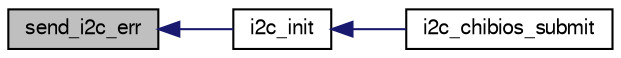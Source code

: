 digraph "send_i2c_err"
{
  edge [fontname="FreeSans",fontsize="10",labelfontname="FreeSans",labelfontsize="10"];
  node [fontname="FreeSans",fontsize="10",shape=record];
  rankdir="LR";
  Node1 [label="send_i2c_err",height=0.2,width=0.4,color="black", fillcolor="grey75", style="filled", fontcolor="black"];
  Node1 -> Node2 [dir="back",color="midnightblue",fontsize="10",style="solid",fontname="FreeSans"];
  Node2 [label="i2c_init",height=0.2,width=0.4,color="black", fillcolor="white", style="filled",URL="$group__i2c.html#ga6b8ffbb119f71ec012b6a2c0a2f92279",tooltip="Initialize I2C peripheral. "];
  Node2 -> Node3 [dir="back",color="midnightblue",fontsize="10",style="solid",fontname="FreeSans"];
  Node3 [label="i2c_chibios_submit",height=0.2,width=0.4,color="black", fillcolor="white", style="filled",URL="$chibios_2mcu__periph_2i2c__arch_8c.html#a4d99758c5220b4d7ea886e4d11a620f2",tooltip="i2c_submit() function "];
}
